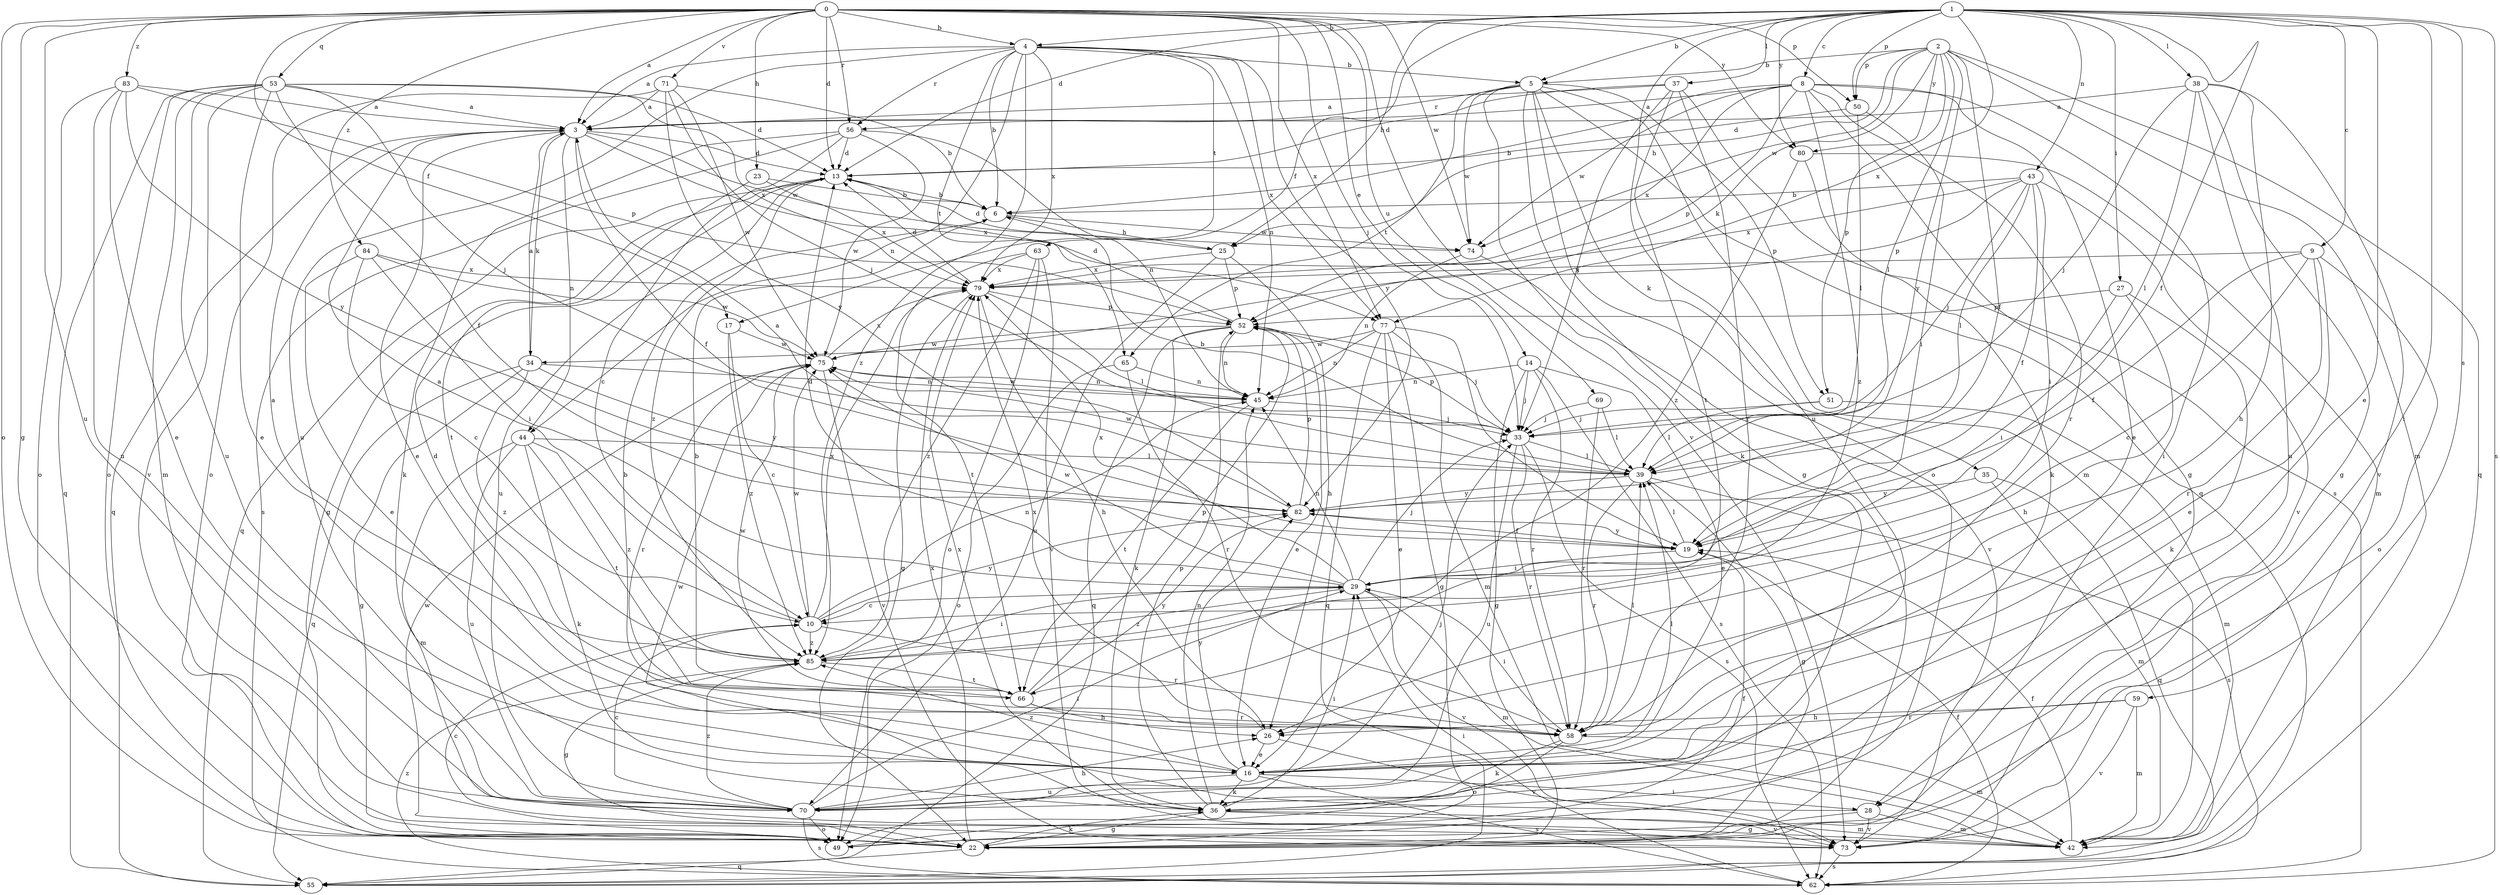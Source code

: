 strict digraph  {
0;
1;
2;
3;
4;
5;
6;
8;
9;
10;
13;
14;
16;
17;
19;
22;
23;
25;
26;
27;
28;
29;
33;
34;
35;
36;
37;
38;
39;
42;
43;
44;
45;
49;
50;
51;
52;
53;
55;
56;
58;
59;
62;
63;
65;
66;
69;
70;
71;
73;
74;
75;
77;
79;
80;
82;
83;
84;
85;
0 -> 3  [label=a];
0 -> 4  [label=b];
0 -> 13  [label=d];
0 -> 14  [label=e];
0 -> 17  [label=f];
0 -> 22  [label=g];
0 -> 23  [label=h];
0 -> 33  [label=j];
0 -> 49  [label=o];
0 -> 50  [label=p];
0 -> 53  [label=q];
0 -> 56  [label=r];
0 -> 69  [label=u];
0 -> 70  [label=u];
0 -> 71  [label=v];
0 -> 73  [label=v];
0 -> 74  [label=w];
0 -> 77  [label=x];
0 -> 80  [label=y];
0 -> 83  [label=z];
0 -> 84  [label=z];
1 -> 4  [label=b];
1 -> 5  [label=b];
1 -> 8  [label=c];
1 -> 9  [label=c];
1 -> 13  [label=d];
1 -> 16  [label=e];
1 -> 17  [label=f];
1 -> 19  [label=f];
1 -> 25  [label=h];
1 -> 27  [label=i];
1 -> 28  [label=i];
1 -> 37  [label=l];
1 -> 38  [label=l];
1 -> 43  [label=n];
1 -> 50  [label=p];
1 -> 59  [label=s];
1 -> 62  [label=s];
1 -> 70  [label=u];
1 -> 77  [label=x];
1 -> 80  [label=y];
2 -> 5  [label=b];
2 -> 19  [label=f];
2 -> 25  [label=h];
2 -> 34  [label=k];
2 -> 39  [label=l];
2 -> 42  [label=m];
2 -> 50  [label=p];
2 -> 51  [label=p];
2 -> 55  [label=q];
2 -> 74  [label=w];
2 -> 80  [label=y];
2 -> 82  [label=y];
3 -> 13  [label=d];
3 -> 16  [label=e];
3 -> 19  [label=f];
3 -> 34  [label=k];
3 -> 44  [label=n];
3 -> 55  [label=q];
3 -> 74  [label=w];
3 -> 77  [label=x];
4 -> 3  [label=a];
4 -> 5  [label=b];
4 -> 6  [label=b];
4 -> 44  [label=n];
4 -> 45  [label=n];
4 -> 56  [label=r];
4 -> 63  [label=t];
4 -> 65  [label=t];
4 -> 70  [label=u];
4 -> 77  [label=x];
4 -> 79  [label=x];
4 -> 82  [label=y];
4 -> 85  [label=z];
5 -> 22  [label=g];
5 -> 35  [label=k];
5 -> 36  [label=k];
5 -> 42  [label=m];
5 -> 49  [label=o];
5 -> 51  [label=p];
5 -> 55  [label=q];
5 -> 56  [label=r];
5 -> 65  [label=t];
5 -> 74  [label=w];
6 -> 25  [label=h];
6 -> 74  [label=w];
8 -> 3  [label=a];
8 -> 6  [label=b];
8 -> 16  [label=e];
8 -> 22  [label=g];
8 -> 28  [label=i];
8 -> 52  [label=p];
8 -> 58  [label=r];
8 -> 74  [label=w];
8 -> 79  [label=x];
8 -> 85  [label=z];
9 -> 10  [label=c];
9 -> 16  [label=e];
9 -> 19  [label=f];
9 -> 49  [label=o];
9 -> 58  [label=r];
9 -> 79  [label=x];
10 -> 3  [label=a];
10 -> 45  [label=n];
10 -> 58  [label=r];
10 -> 75  [label=w];
10 -> 79  [label=x];
10 -> 82  [label=y];
10 -> 85  [label=z];
13 -> 6  [label=b];
13 -> 22  [label=g];
13 -> 55  [label=q];
13 -> 70  [label=u];
13 -> 85  [label=z];
14 -> 16  [label=e];
14 -> 22  [label=g];
14 -> 33  [label=j];
14 -> 45  [label=n];
14 -> 58  [label=r];
14 -> 62  [label=s];
16 -> 28  [label=i];
16 -> 36  [label=k];
16 -> 39  [label=l];
16 -> 62  [label=s];
16 -> 70  [label=u];
16 -> 82  [label=y];
16 -> 85  [label=z];
17 -> 10  [label=c];
17 -> 75  [label=w];
17 -> 85  [label=z];
19 -> 29  [label=i];
19 -> 39  [label=l];
19 -> 82  [label=y];
22 -> 10  [label=c];
22 -> 36  [label=k];
22 -> 55  [label=q];
22 -> 75  [label=w];
22 -> 79  [label=x];
23 -> 6  [label=b];
23 -> 66  [label=t];
23 -> 79  [label=x];
25 -> 13  [label=d];
25 -> 26  [label=h];
25 -> 52  [label=p];
25 -> 70  [label=u];
25 -> 79  [label=x];
26 -> 16  [label=e];
26 -> 73  [label=v];
26 -> 79  [label=x];
27 -> 26  [label=h];
27 -> 29  [label=i];
27 -> 36  [label=k];
27 -> 52  [label=p];
28 -> 22  [label=g];
28 -> 42  [label=m];
28 -> 73  [label=v];
28 -> 75  [label=w];
29 -> 10  [label=c];
29 -> 13  [label=d];
29 -> 33  [label=j];
29 -> 42  [label=m];
29 -> 45  [label=n];
29 -> 73  [label=v];
29 -> 75  [label=w];
29 -> 79  [label=x];
29 -> 85  [label=z];
33 -> 39  [label=l];
33 -> 52  [label=p];
33 -> 58  [label=r];
33 -> 62  [label=s];
33 -> 70  [label=u];
34 -> 3  [label=a];
34 -> 22  [label=g];
34 -> 45  [label=n];
34 -> 55  [label=q];
34 -> 82  [label=y];
34 -> 85  [label=z];
35 -> 42  [label=m];
35 -> 55  [label=q];
35 -> 82  [label=y];
36 -> 22  [label=g];
36 -> 29  [label=i];
36 -> 42  [label=m];
36 -> 45  [label=n];
36 -> 52  [label=p];
36 -> 73  [label=v];
36 -> 79  [label=x];
37 -> 3  [label=a];
37 -> 13  [label=d];
37 -> 33  [label=j];
37 -> 58  [label=r];
37 -> 62  [label=s];
37 -> 66  [label=t];
38 -> 3  [label=a];
38 -> 22  [label=g];
38 -> 26  [label=h];
38 -> 33  [label=j];
38 -> 39  [label=l];
38 -> 70  [label=u];
38 -> 73  [label=v];
39 -> 6  [label=b];
39 -> 22  [label=g];
39 -> 58  [label=r];
39 -> 62  [label=s];
39 -> 75  [label=w];
39 -> 82  [label=y];
42 -> 19  [label=f];
43 -> 6  [label=b];
43 -> 19  [label=f];
43 -> 29  [label=i];
43 -> 33  [label=j];
43 -> 39  [label=l];
43 -> 52  [label=p];
43 -> 73  [label=v];
43 -> 79  [label=x];
44 -> 36  [label=k];
44 -> 39  [label=l];
44 -> 42  [label=m];
44 -> 66  [label=t];
44 -> 70  [label=u];
44 -> 85  [label=z];
45 -> 33  [label=j];
45 -> 66  [label=t];
45 -> 75  [label=w];
49 -> 19  [label=f];
50 -> 13  [label=d];
50 -> 29  [label=i];
50 -> 39  [label=l];
51 -> 33  [label=j];
51 -> 39  [label=l];
51 -> 42  [label=m];
52 -> 13  [label=d];
52 -> 16  [label=e];
52 -> 33  [label=j];
52 -> 36  [label=k];
52 -> 45  [label=n];
52 -> 55  [label=q];
52 -> 75  [label=w];
53 -> 3  [label=a];
53 -> 13  [label=d];
53 -> 16  [label=e];
53 -> 19  [label=f];
53 -> 33  [label=j];
53 -> 42  [label=m];
53 -> 49  [label=o];
53 -> 55  [label=q];
53 -> 70  [label=u];
53 -> 73  [label=v];
53 -> 79  [label=x];
56 -> 10  [label=c];
56 -> 13  [label=d];
56 -> 36  [label=k];
56 -> 45  [label=n];
56 -> 62  [label=s];
56 -> 75  [label=w];
58 -> 6  [label=b];
58 -> 13  [label=d];
58 -> 29  [label=i];
58 -> 36  [label=k];
58 -> 39  [label=l];
58 -> 42  [label=m];
58 -> 49  [label=o];
59 -> 26  [label=h];
59 -> 42  [label=m];
59 -> 58  [label=r];
59 -> 73  [label=v];
62 -> 19  [label=f];
62 -> 29  [label=i];
62 -> 85  [label=z];
63 -> 49  [label=o];
63 -> 66  [label=t];
63 -> 73  [label=v];
63 -> 79  [label=x];
63 -> 85  [label=z];
65 -> 45  [label=n];
65 -> 49  [label=o];
65 -> 58  [label=r];
66 -> 6  [label=b];
66 -> 26  [label=h];
66 -> 52  [label=p];
66 -> 58  [label=r];
66 -> 75  [label=w];
66 -> 82  [label=y];
69 -> 33  [label=j];
69 -> 39  [label=l];
69 -> 58  [label=r];
70 -> 10  [label=c];
70 -> 26  [label=h];
70 -> 29  [label=i];
70 -> 33  [label=j];
70 -> 49  [label=o];
70 -> 62  [label=s];
70 -> 85  [label=z];
71 -> 3  [label=a];
71 -> 6  [label=b];
71 -> 33  [label=j];
71 -> 49  [label=o];
71 -> 75  [label=w];
71 -> 82  [label=y];
73 -> 62  [label=s];
74 -> 45  [label=n];
74 -> 73  [label=v];
75 -> 45  [label=n];
75 -> 58  [label=r];
75 -> 73  [label=v];
75 -> 79  [label=x];
77 -> 16  [label=e];
77 -> 19  [label=f];
77 -> 22  [label=g];
77 -> 42  [label=m];
77 -> 45  [label=n];
77 -> 55  [label=q];
77 -> 75  [label=w];
79 -> 13  [label=d];
79 -> 22  [label=g];
79 -> 26  [label=h];
79 -> 39  [label=l];
79 -> 52  [label=p];
80 -> 36  [label=k];
80 -> 42  [label=m];
80 -> 85  [label=z];
82 -> 3  [label=a];
82 -> 19  [label=f];
82 -> 52  [label=p];
83 -> 3  [label=a];
83 -> 16  [label=e];
83 -> 49  [label=o];
83 -> 52  [label=p];
83 -> 70  [label=u];
83 -> 82  [label=y];
84 -> 10  [label=c];
84 -> 16  [label=e];
84 -> 29  [label=i];
84 -> 75  [label=w];
84 -> 79  [label=x];
85 -> 3  [label=a];
85 -> 22  [label=g];
85 -> 29  [label=i];
85 -> 66  [label=t];
}
